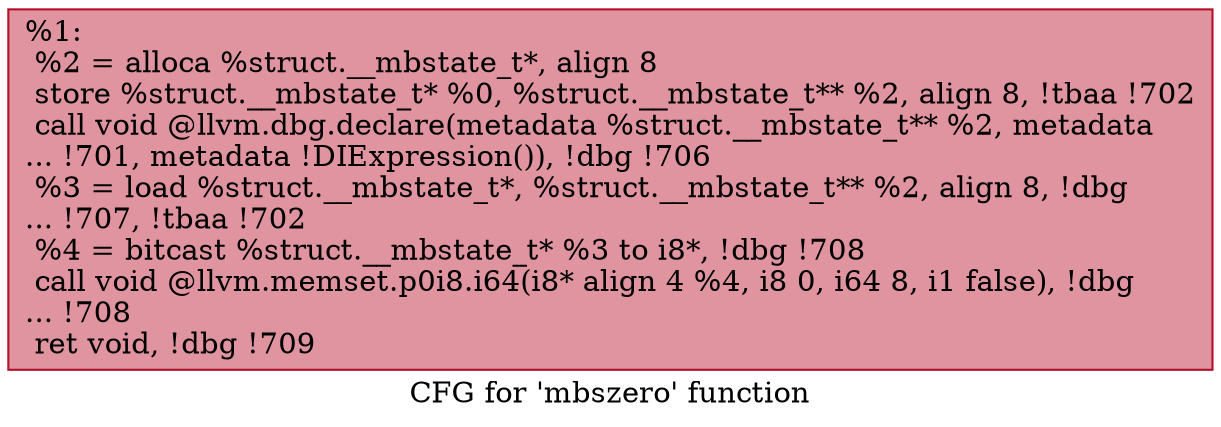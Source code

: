 digraph "CFG for 'mbszero' function" {
	label="CFG for 'mbszero' function";

	Node0x76d440 [shape=record,color="#b70d28ff", style=filled, fillcolor="#b70d2870",label="{%1:\l  %2 = alloca %struct.__mbstate_t*, align 8\l  store %struct.__mbstate_t* %0, %struct.__mbstate_t** %2, align 8, !tbaa !702\l  call void @llvm.dbg.declare(metadata %struct.__mbstate_t** %2, metadata\l... !701, metadata !DIExpression()), !dbg !706\l  %3 = load %struct.__mbstate_t*, %struct.__mbstate_t** %2, align 8, !dbg\l... !707, !tbaa !702\l  %4 = bitcast %struct.__mbstate_t* %3 to i8*, !dbg !708\l  call void @llvm.memset.p0i8.i64(i8* align 4 %4, i8 0, i64 8, i1 false), !dbg\l... !708\l  ret void, !dbg !709\l}"];
}
